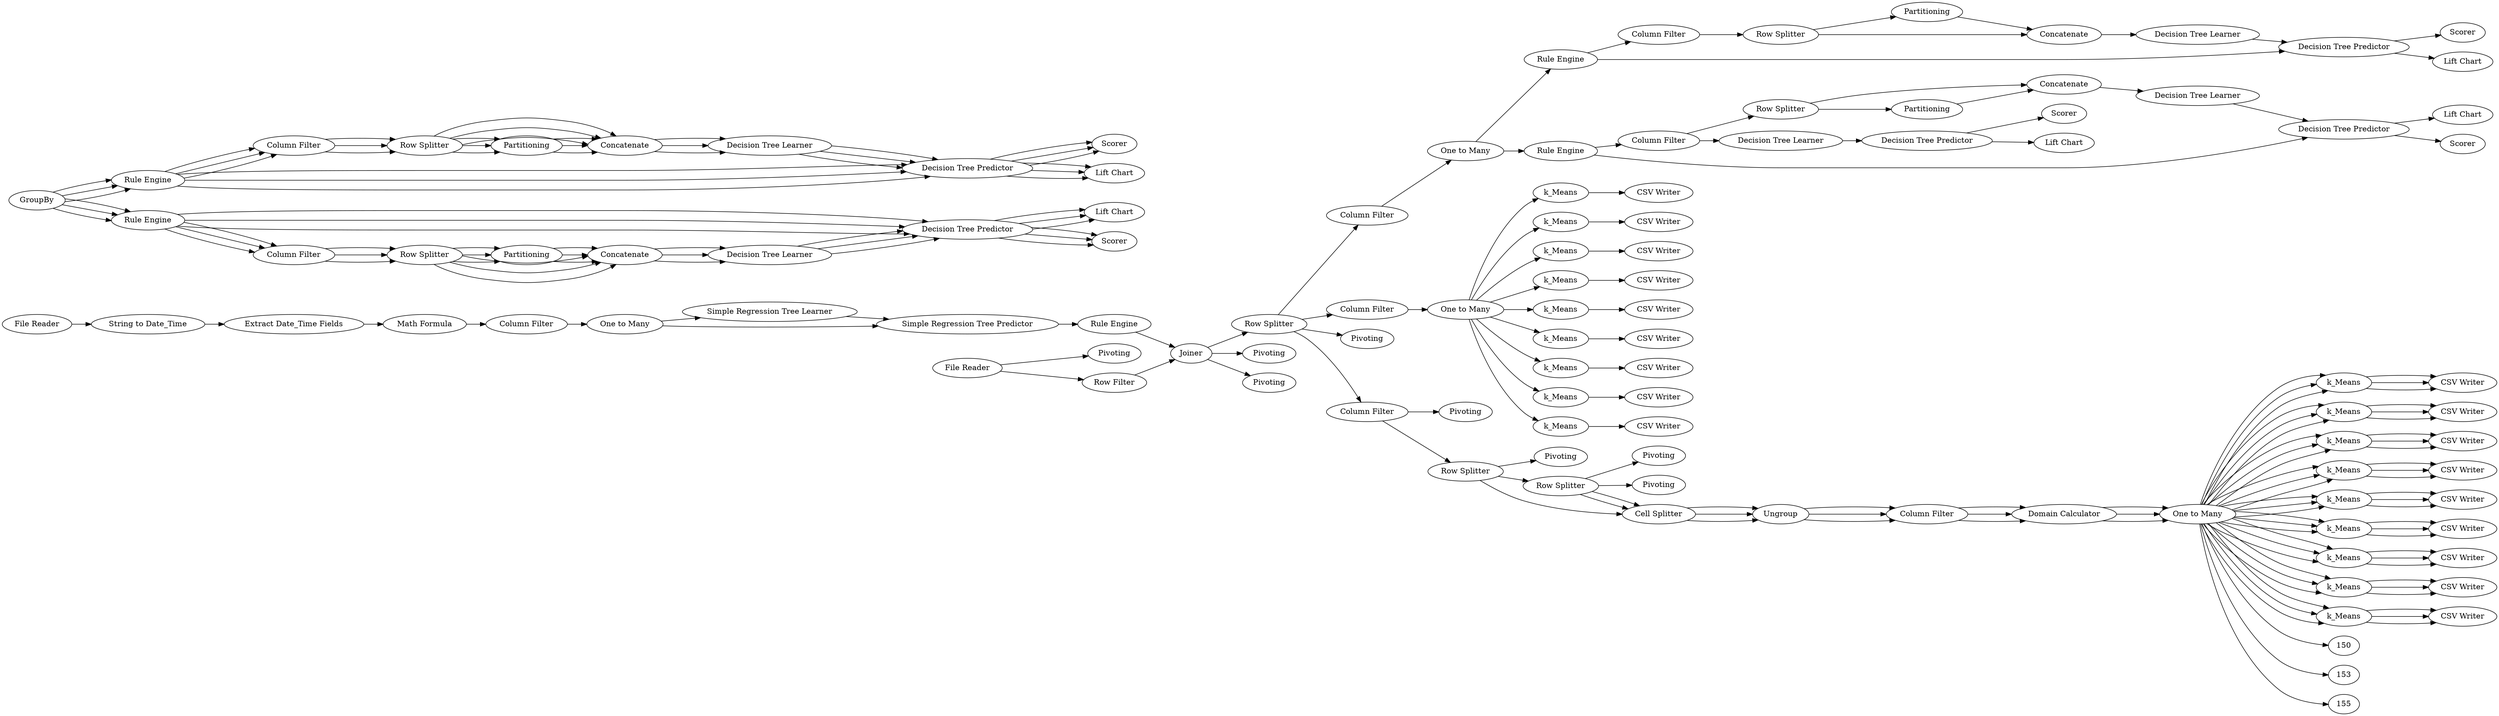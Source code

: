 digraph {
	3 [label=Joiner]
	7 [label="String to Date_Time"]
	8 [label="Row Splitter"]
	9 [label="Extract Date_Time Fields"]
	10 [label="Math Formula"]
	11 [label="One to Many"]
	12 [label="Column Filter"]
	13 [label="Simple Regression Tree Learner"]
	14 [label="Simple Regression Tree Predictor"]
	15 [label="Rule Engine"]
	17 [label="Column Filter"]
	18 [label="Row Splitter"]
	19 [label=k_Means]
	20 [label=k_Means]
	21 [label=k_Means]
	23 [label="One to Many"]
	24 [label=Pivoting]
	25 [label="Column Filter"]
	27 [label="CSV Writer"]
	30 [label="Row Filter"]
	31 [label="File Reader"]
	32 [label="CSV Writer"]
	33 [label="CSV Writer"]
	34 [label="One to Many"]
	35 [label="Rule Engine"]
	36 [label="Column Filter"]
	37 [label=Partitioning]
	38 [label="Decision Tree Predictor"]
	39 [label=Scorer]
	40 [label="Lift Chart"]
	41 [label=Concatenate]
	42 [label="Decision Tree Learner"]
	43 [label="Rule Engine"]
	44 [label="Decision Tree Learner"]
	45 [label="Row Splitter"]
	46 [label="Column Filter"]
	47 [label="Decision Tree Predictor"]
	48 [label="Lift Chart"]
	50 [label=Concatenate]
	51 [label=Scorer]
	52 [label=Partitioning]
	53 [label=Pivoting]
	54 [label=k_Means]
	55 [label=k_Means]
	56 [label="CSV Writer"]
	57 [label="CSV Writer"]
	58 [label="CSV Writer"]
	59 [label=k_Means]
	60 [label=k_Means]
	61 [label=k_Means]
	62 [label="CSV Writer"]
	63 [label="CSV Writer"]
	64 [label="CSV Writer"]
	65 [label=k_Means]
	66 [label=Scorer]
	67 [label="Decision Tree Learner"]
	68 [label="Lift Chart"]
	69 [label="Decision Tree Predictor"]
	106 [label=Pivoting]
	107 [label=Pivoting]
	108 [label=Pivoting]
	109 [label=Pivoting]
	110 [label="Column Filter"]
	111 [label="Row Splitter"]
	112 [label="Row Splitter"]
	103 [label=GroupBy]
	132 [label="Rule Engine"]
	133 [label="Decision Tree Learner"]
	134 [label=Concatenate]
	135 [label=Scorer]
	136 [label="Row Splitter"]
	137 [label="Column Filter"]
	138 [label="Decision Tree Predictor"]
	139 [label="Lift Chart"]
	140 [label=Partitioning]
	141 [label="Decision Tree Predictor"]
	142 [label=Partitioning]
	143 [label="Decision Tree Learner"]
	144 [label="Row Splitter"]
	145 [label=Concatenate]
	146 [label="Column Filter"]
	147 [label="Lift Chart"]
	148 [label="Rule Engine"]
	149 [label=Scorer]
	22 [label="Cell Splitter"]
	70 [label="Column Filter"]
	90 [label=Ungroup]
	91 [label="Domain Calculator"]
	113 [label=k_Means]
	114 [label=k_Means]
	115 [label="CSV Writer"]
	116 [label=k_Means]
	117 [label=k_Means]
	118 [label=k_Means]
	119 [label="CSV Writer"]
	120 [label=k_Means]
	121 [label=k_Means]
	122 [label="One to Many"]
	123 [label="CSV Writer"]
	124 [label=k_Means]
	125 [label="CSV Writer"]
	126 [label="CSV Writer"]
	127 [label="CSV Writer"]
	128 [label="CSV Writer"]
	129 [label="CSV Writer"]
	130 [label=k_Means]
	131 [label="CSV Writer"]
	22 [label="Cell Splitter"]
	70 [label="Column Filter"]
	90 [label=Ungroup]
	91 [label="Domain Calculator"]
	113 [label=k_Means]
	114 [label=k_Means]
	115 [label="CSV Writer"]
	116 [label=k_Means]
	117 [label=k_Means]
	118 [label=k_Means]
	119 [label="CSV Writer"]
	120 [label=k_Means]
	121 [label=k_Means]
	122 [label="One to Many"]
	123 [label="CSV Writer"]
	124 [label=k_Means]
	125 [label="CSV Writer"]
	126 [label="CSV Writer"]
	127 [label="CSV Writer"]
	128 [label="CSV Writer"]
	129 [label="CSV Writer"]
	130 [label=k_Means]
	131 [label="CSV Writer"]
	103 [label=GroupBy]
	132 [label="Rule Engine"]
	133 [label="Decision Tree Learner"]
	134 [label=Concatenate]
	135 [label=Scorer]
	136 [label="Row Splitter"]
	137 [label="Column Filter"]
	138 [label="Decision Tree Predictor"]
	139 [label="Lift Chart"]
	140 [label=Partitioning]
	141 [label="Decision Tree Predictor"]
	142 [label=Partitioning]
	143 [label="Decision Tree Learner"]
	144 [label="Row Splitter"]
	145 [label=Concatenate]
	146 [label="Column Filter"]
	147 [label="Lift Chart"]
	148 [label="Rule Engine"]
	149 [label=Scorer]
	22 [label="Cell Splitter"]
	70 [label="Column Filter"]
	90 [label=Ungroup]
	91 [label="Domain Calculator"]
	113 [label=k_Means]
	114 [label=k_Means]
	115 [label="CSV Writer"]
	116 [label=k_Means]
	117 [label=k_Means]
	118 [label=k_Means]
	119 [label="CSV Writer"]
	120 [label=k_Means]
	121 [label=k_Means]
	122 [label="One to Many"]
	123 [label="CSV Writer"]
	124 [label=k_Means]
	125 [label="CSV Writer"]
	126 [label="CSV Writer"]
	127 [label="CSV Writer"]
	128 [label="CSV Writer"]
	129 [label="CSV Writer"]
	130 [label=k_Means]
	131 [label="CSV Writer"]
	103 [label=GroupBy]
	132 [label="Rule Engine"]
	133 [label="Decision Tree Learner"]
	134 [label=Concatenate]
	135 [label=Scorer]
	136 [label="Row Splitter"]
	137 [label="Column Filter"]
	138 [label="Decision Tree Predictor"]
	139 [label="Lift Chart"]
	140 [label=Partitioning]
	141 [label="Decision Tree Predictor"]
	142 [label=Partitioning]
	143 [label="Decision Tree Learner"]
	144 [label="Row Splitter"]
	145 [label=Concatenate]
	146 [label="Column Filter"]
	147 [label="Lift Chart"]
	148 [label="Rule Engine"]
	149 [label=Scorer]
	156 [label="File Reader"]
	157 [label=Pivoting]
	158 [label=Pivoting]
	103 -> 132
	103 -> 148
	132 -> 137
	132 -> 138
	133 -> 138
	134 -> 133
	136 -> 140
	136 -> 134
	137 -> 136
	138 -> 139
	138 -> 135
	140 -> 134
	141 -> 149
	141 -> 147
	142 -> 145
	143 -> 141
	144 -> 145
	144 -> 142
	145 -> 143
	146 -> 144
	148 -> 146
	148 -> 141
	22 -> 90
	70 -> 91
	90 -> 70
	91 -> 122
	113 -> 119
	114 -> 126
	116 -> 125
	117 -> 129
	118 -> 115
	120 -> 123
	121 -> 128
	122 -> 120
	122 -> 121
	122 -> 124
	122 -> 114
	122 -> 113
	122 -> 118
	122 -> 116
	122 -> 117
	122 -> 130
	124 -> 131
	130 -> 127
	22 -> 90
	70 -> 91
	90 -> 70
	91 -> 122
	113 -> 119
	114 -> 126
	116 -> 125
	117 -> 129
	118 -> 115
	120 -> 123
	121 -> 128
	122 -> 120
	122 -> 121
	122 -> 124
	122 -> 114
	122 -> 113
	122 -> 118
	122 -> 116
	122 -> 117
	122 -> 130
	124 -> 131
	130 -> 127
	103 -> 132
	103 -> 148
	132 -> 137
	132 -> 138
	133 -> 138
	134 -> 133
	136 -> 140
	136 -> 134
	137 -> 136
	138 -> 139
	138 -> 135
	140 -> 134
	141 -> 149
	141 -> 147
	142 -> 145
	143 -> 141
	144 -> 145
	144 -> 142
	145 -> 143
	146 -> 144
	148 -> 146
	148 -> 141
	22 -> 90
	70 -> 91
	90 -> 70
	91 -> 122
	113 -> 119
	114 -> 126
	116 -> 125
	117 -> 129
	118 -> 115
	120 -> 123
	121 -> 128
	122 -> 120
	122 -> 121
	122 -> 124
	122 -> 114
	122 -> 113
	122 -> 118
	122 -> 116
	122 -> 117
	122 -> 130
	124 -> 131
	130 -> 127
	103 -> 132
	103 -> 148
	132 -> 137
	132 -> 138
	133 -> 138
	134 -> 133
	136 -> 140
	136 -> 134
	137 -> 136
	138 -> 139
	138 -> 135
	140 -> 134
	141 -> 149
	141 -> 147
	142 -> 145
	143 -> 141
	144 -> 145
	144 -> 142
	145 -> 143
	146 -> 144
	148 -> 146
	148 -> 141
	3 -> 18
	3 -> 157
	3 -> 158
	7 -> 9
	8 -> 41
	8 -> 37
	9 -> 10
	10 -> 12
	11 -> 14
	11 -> 13
	12 -> 11
	13 -> 14
	14 -> 15
	15 -> 3
	17 -> 34
	18 -> 17
	18 -> 25
	18 -> 53
	18 -> 110
	19 -> 27
	20 -> 32
	21 -> 33
	23 -> 21
	23 -> 20
	23 -> 19
	23 -> 55
	23 -> 54
	23 -> 61
	23 -> 60
	23 -> 59
	23 -> 65
	25 -> 23
	30 -> 3
	31 -> 30
	31 -> 24
	34 -> 35
	34 -> 43
	35 -> 38
	35 -> 36
	36 -> 8
	37 -> 41
	38 -> 39
	38 -> 40
	41 -> 42
	42 -> 38
	43 -> 47
	43 -> 46
	44 -> 47
	45 -> 52
	45 -> 50
	46 -> 45
	46 -> 67
	47 -> 51
	47 -> 48
	50 -> 44
	52 -> 50
	54 -> 57
	55 -> 58
	59 -> 56
	60 -> 63
	61 -> 64
	65 -> 62
	67 -> 69
	69 -> 68
	69 -> 66
	110 -> 111
	110 -> 109
	111 -> 106
	111 -> 112
	111 -> 22
	112 -> 107
	112 -> 108
	112 -> 22
	112 -> 22
	122 -> 150
	122 -> 153
	122 -> 155
	156 -> 7
	rankdir=LR
}

